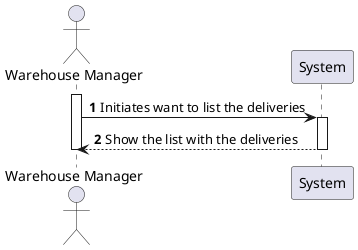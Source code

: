 @startuml USA06_1
'https://plantuml.com/sequence-diagram

autonumber
actor "Warehouse Manager" as WM
participant "System" as S

activate WM
WM -> S : Initiates want to list the deliveries
activate S
S --> WM : Show the list with the deliveries
deactivate S
deactivate WM

@enduml